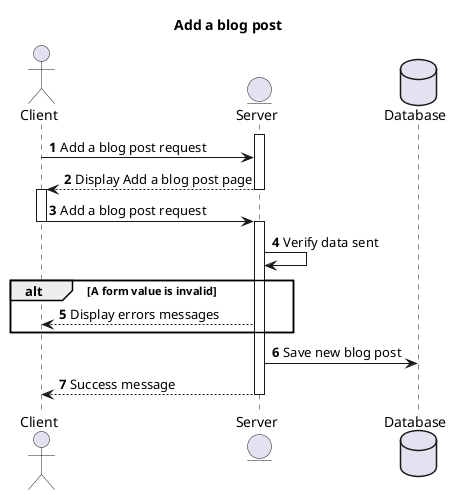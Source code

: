 @startuml

title Add a blog post
autonumber

actor Client
entity Server
Database Database

activate Server

Client -> Server : Add a blog post request

Server --> Client : Display Add a blog post page

deactivate Server

activate Client

Client -> Server : Add a blog post request

deactivate Client

activate Server

Server -> Server : Verify data sent

alt A form value is invalid
    Server --> Client : Display errors messages
end

Server -> Database : Save new blog post

Server --> Client : Success message

deactivate Server

@enduml
